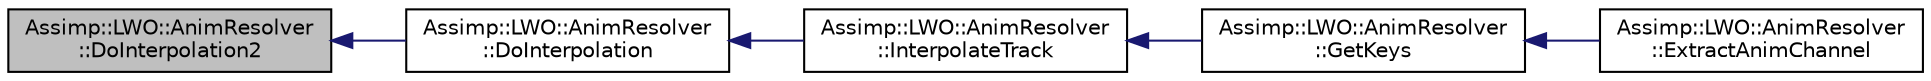 digraph "Assimp::LWO::AnimResolver::DoInterpolation2"
{
  edge [fontname="Helvetica",fontsize="10",labelfontname="Helvetica",labelfontsize="10"];
  node [fontname="Helvetica",fontsize="10",shape=record];
  rankdir="LR";
  Node1 [label="Assimp::LWO::AnimResolver\l::DoInterpolation2",height=0.2,width=0.4,color="black", fillcolor="grey75", style="filled", fontcolor="black"];
  Node1 -> Node2 [dir="back",color="midnightblue",fontsize="10",style="solid",fontname="Helvetica"];
  Node2 [label="Assimp::LWO::AnimResolver\l::DoInterpolation",height=0.2,width=0.4,color="black", fillcolor="white", style="filled",URL="$class_assimp_1_1_l_w_o_1_1_anim_resolver.html#a9af2ed1a4667b425ac46440c182a3f74",tooltip="Resolve a single animation key by applying the right interpolation to it. "];
  Node2 -> Node3 [dir="back",color="midnightblue",fontsize="10",style="solid",fontname="Helvetica"];
  Node3 [label="Assimp::LWO::AnimResolver\l::InterpolateTrack",height=0.2,width=0.4,color="black", fillcolor="white", style="filled",URL="$class_assimp_1_1_l_w_o_1_1_anim_resolver.html#a833d3f6bed953d02dbd7b98537521c1b",tooltip="Interpolate 2 tracks if one is given. "];
  Node3 -> Node4 [dir="back",color="midnightblue",fontsize="10",style="solid",fontname="Helvetica"];
  Node4 [label="Assimp::LWO::AnimResolver\l::GetKeys",height=0.2,width=0.4,color="black", fillcolor="white", style="filled",URL="$class_assimp_1_1_l_w_o_1_1_anim_resolver.html#a76d2885a28167f149d5fc10742e60f05",tooltip="Build linearly subsampled keys from 3 single envelopes. "];
  Node4 -> Node5 [dir="back",color="midnightblue",fontsize="10",style="solid",fontname="Helvetica"];
  Node5 [label="Assimp::LWO::AnimResolver\l::ExtractAnimChannel",height=0.2,width=0.4,color="black", fillcolor="white", style="filled",URL="$class_assimp_1_1_l_w_o_1_1_anim_resolver.html#a12c37cb4c519b65845333158ba72597f",tooltip="Extract a node animation channel. "];
}
